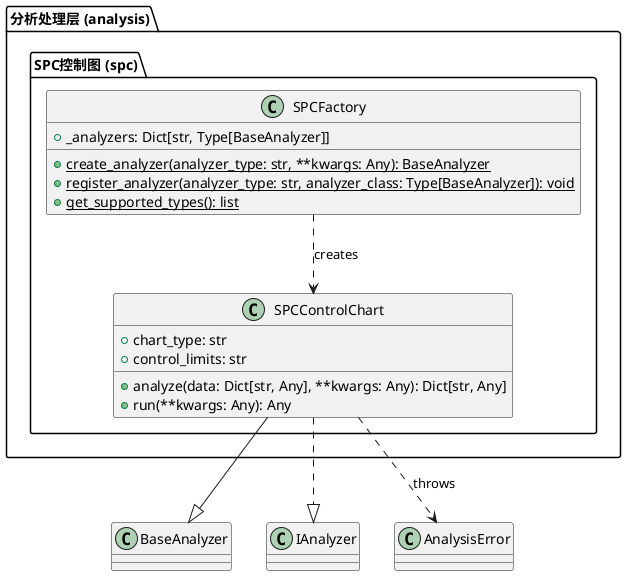 @startuml
' analysis_spc.puml - SPC控制图
package "分析处理层 (analysis)" {
    package "SPC控制图 (spc)" {
        class SPCControlChart {
            +chart_type: str
            +control_limits: str
            +analyze(data: Dict[str, Any], **kwargs: Any): Dict[str, Any]
            +run(**kwargs: Any): Any
        }
        class SPCFactory {
            +_analyzers: Dict[str, Type[BaseAnalyzer]]
            +{static} create_analyzer(analyzer_type: str, **kwargs: Any): BaseAnalyzer
            +{static} register_analyzer(analyzer_type: str, analyzer_class: Type[BaseAnalyzer]): void
            +{static} get_supported_types(): list
        }
    }
}

' 继承
SPCControlChart --|> BaseAnalyzer

' 接口实现
SPCControlChart ..|> IAnalyzer

' 工厂
SPCFactory ..> SPCControlChart : creates

' 异常
SPCControlChart ..> AnalysisError : throws

@enduml